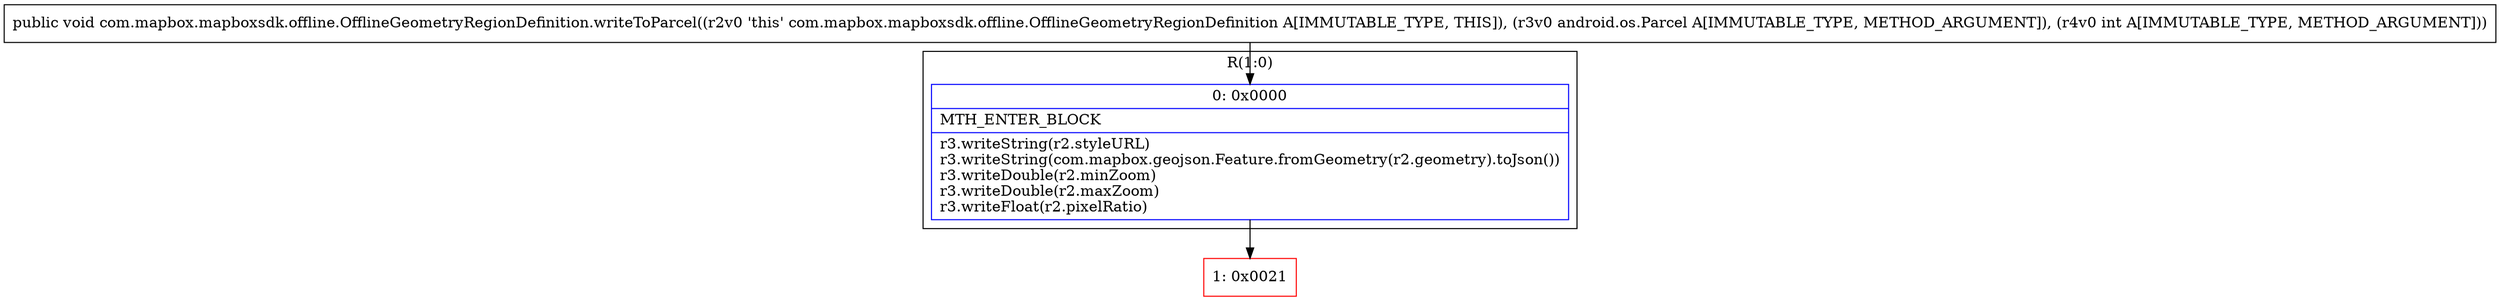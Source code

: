 digraph "CFG forcom.mapbox.mapboxsdk.offline.OfflineGeometryRegionDefinition.writeToParcel(Landroid\/os\/Parcel;I)V" {
subgraph cluster_Region_1780232319 {
label = "R(1:0)";
node [shape=record,color=blue];
Node_0 [shape=record,label="{0\:\ 0x0000|MTH_ENTER_BLOCK\l|r3.writeString(r2.styleURL)\lr3.writeString(com.mapbox.geojson.Feature.fromGeometry(r2.geometry).toJson())\lr3.writeDouble(r2.minZoom)\lr3.writeDouble(r2.maxZoom)\lr3.writeFloat(r2.pixelRatio)\l}"];
}
Node_1 [shape=record,color=red,label="{1\:\ 0x0021}"];
MethodNode[shape=record,label="{public void com.mapbox.mapboxsdk.offline.OfflineGeometryRegionDefinition.writeToParcel((r2v0 'this' com.mapbox.mapboxsdk.offline.OfflineGeometryRegionDefinition A[IMMUTABLE_TYPE, THIS]), (r3v0 android.os.Parcel A[IMMUTABLE_TYPE, METHOD_ARGUMENT]), (r4v0 int A[IMMUTABLE_TYPE, METHOD_ARGUMENT])) }"];
MethodNode -> Node_0;
Node_0 -> Node_1;
}

